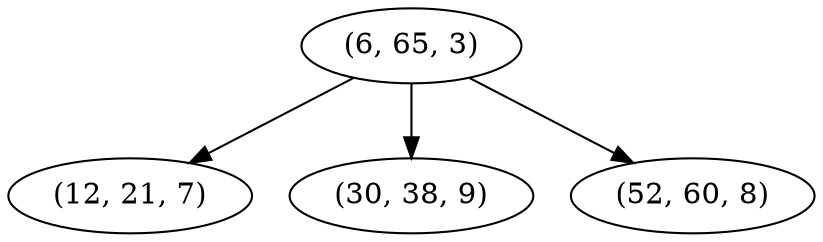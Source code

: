 digraph tree {
    "(6, 65, 3)";
    "(12, 21, 7)";
    "(30, 38, 9)";
    "(52, 60, 8)";
    "(6, 65, 3)" -> "(12, 21, 7)";
    "(6, 65, 3)" -> "(30, 38, 9)";
    "(6, 65, 3)" -> "(52, 60, 8)";
}

